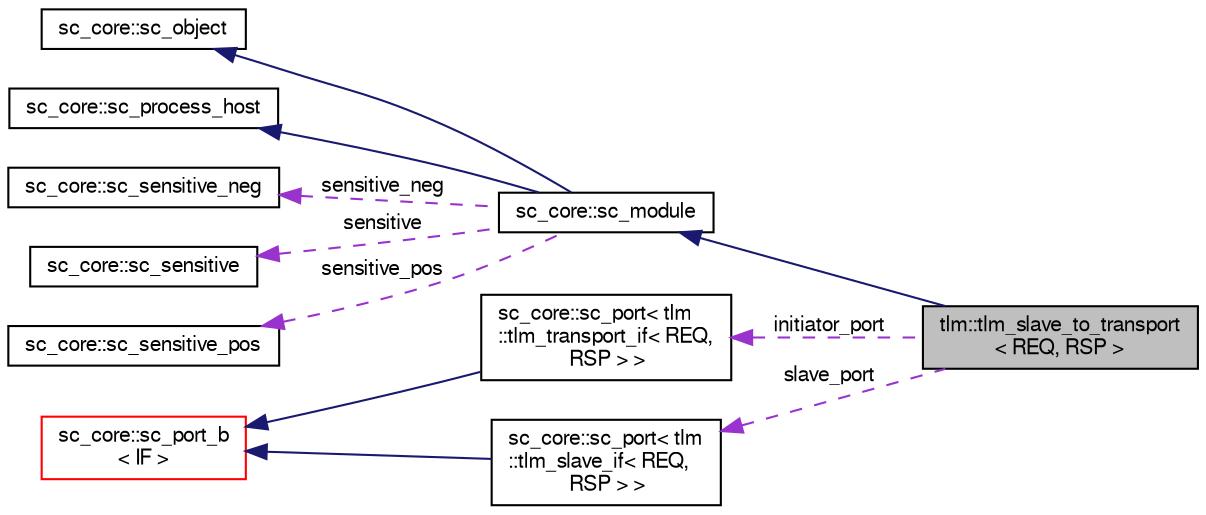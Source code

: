 digraph "tlm::tlm_slave_to_transport&lt; REQ, RSP &gt;"
{
  edge [fontname="FreeSans",fontsize="10",labelfontname="FreeSans",labelfontsize="10"];
  node [fontname="FreeSans",fontsize="10",shape=record];
  rankdir="LR";
  Node4 [label="tlm::tlm_slave_to_transport\l\< REQ, RSP \>",height=0.2,width=0.4,color="black", fillcolor="grey75", style="filled", fontcolor="black"];
  Node5 -> Node4 [dir="back",color="midnightblue",fontsize="10",style="solid",fontname="FreeSans"];
  Node5 [label="sc_core::sc_module",height=0.2,width=0.4,color="black", fillcolor="white", style="filled",URL="/mnt/c/Users/fangk/Documents/hdl-playground/lib/systemc-2.3.3/objdir/docs/sysc/doxygen/systemc.tag$a01868.html"];
  Node6 -> Node5 [dir="back",color="midnightblue",fontsize="10",style="solid",fontname="FreeSans"];
  Node6 [label="sc_core::sc_object",height=0.2,width=0.4,color="black", fillcolor="white", style="filled",URL="/mnt/c/Users/fangk/Documents/hdl-playground/lib/systemc-2.3.3/objdir/docs/sysc/doxygen/systemc.tag$a01884.html"];
  Node7 -> Node5 [dir="back",color="midnightblue",fontsize="10",style="solid",fontname="FreeSans"];
  Node7 [label="sc_core::sc_process_host",height=0.2,width=0.4,color="black", fillcolor="white", style="filled",URL="/mnt/c/Users/fangk/Documents/hdl-playground/lib/systemc-2.3.3/objdir/docs/sysc/doxygen/systemc.tag$a01908.html"];
  Node8 -> Node5 [dir="back",color="darkorchid3",fontsize="10",style="dashed",label=" sensitive_neg" ,fontname="FreeSans"];
  Node8 [label="sc_core::sc_sensitive_neg",height=0.2,width=0.4,color="black", fillcolor="white", style="filled",URL="/mnt/c/Users/fangk/Documents/hdl-playground/lib/systemc-2.3.3/objdir/docs/sysc/doxygen/systemc.tag$a01964.html"];
  Node9 -> Node5 [dir="back",color="darkorchid3",fontsize="10",style="dashed",label=" sensitive" ,fontname="FreeSans"];
  Node9 [label="sc_core::sc_sensitive",height=0.2,width=0.4,color="black", fillcolor="white", style="filled",URL="/mnt/c/Users/fangk/Documents/hdl-playground/lib/systemc-2.3.3/objdir/docs/sysc/doxygen/systemc.tag$a01956.html"];
  Node10 -> Node5 [dir="back",color="darkorchid3",fontsize="10",style="dashed",label=" sensitive_pos" ,fontname="FreeSans"];
  Node10 [label="sc_core::sc_sensitive_pos",height=0.2,width=0.4,color="black", fillcolor="white", style="filled",URL="/mnt/c/Users/fangk/Documents/hdl-playground/lib/systemc-2.3.3/objdir/docs/sysc/doxygen/systemc.tag$a01960.html"];
  Node11 -> Node4 [dir="back",color="darkorchid3",fontsize="10",style="dashed",label=" initiator_port" ,fontname="FreeSans"];
  Node11 [label="sc_core::sc_port\< tlm\l::tlm_transport_if\< REQ,\l RSP \> \>",height=0.2,width=0.4,color="black", fillcolor="white", style="filled",URL="/mnt/c/Users/fangk/Documents/hdl-playground/lib/systemc-2.3.3/objdir/docs/sysc/doxygen/systemc.tag$a01224.html"];
  Node12 -> Node11 [dir="back",color="midnightblue",fontsize="10",style="solid",fontname="FreeSans"];
  Node12 [label="sc_core::sc_port_b\l\< IF \>",height=0.2,width=0.4,color="red", fillcolor="white", style="filled",URL="/mnt/c/Users/fangk/Documents/hdl-playground/lib/systemc-2.3.3/objdir/docs/sysc/doxygen/systemc.tag$a01220.html"];
  Node14 -> Node4 [dir="back",color="darkorchid3",fontsize="10",style="dashed",label=" slave_port" ,fontname="FreeSans"];
  Node14 [label="sc_core::sc_port\< tlm\l::tlm_slave_if\< REQ,\l RSP \> \>",height=0.2,width=0.4,color="black", fillcolor="white", style="filled",URL="/mnt/c/Users/fangk/Documents/hdl-playground/lib/systemc-2.3.3/objdir/docs/sysc/doxygen/systemc.tag$a01224.html"];
  Node12 -> Node14 [dir="back",color="midnightblue",fontsize="10",style="solid",fontname="FreeSans"];
}
